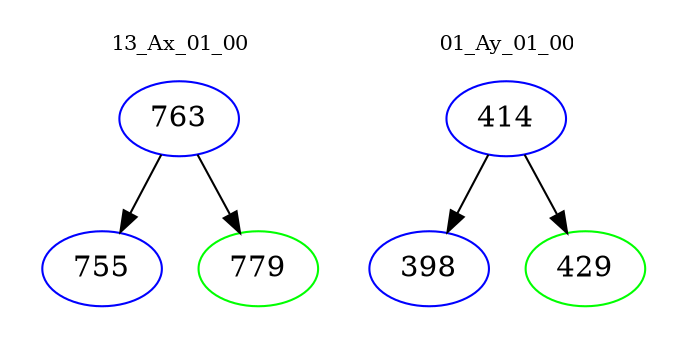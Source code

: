digraph{
subgraph cluster_0 {
color = white
label = "13_Ax_01_00";
fontsize=10;
T0_763 [label="763", color="blue"]
T0_763 -> T0_755 [color="black"]
T0_755 [label="755", color="blue"]
T0_763 -> T0_779 [color="black"]
T0_779 [label="779", color="green"]
}
subgraph cluster_1 {
color = white
label = "01_Ay_01_00";
fontsize=10;
T1_414 [label="414", color="blue"]
T1_414 -> T1_398 [color="black"]
T1_398 [label="398", color="blue"]
T1_414 -> T1_429 [color="black"]
T1_429 [label="429", color="green"]
}
}
